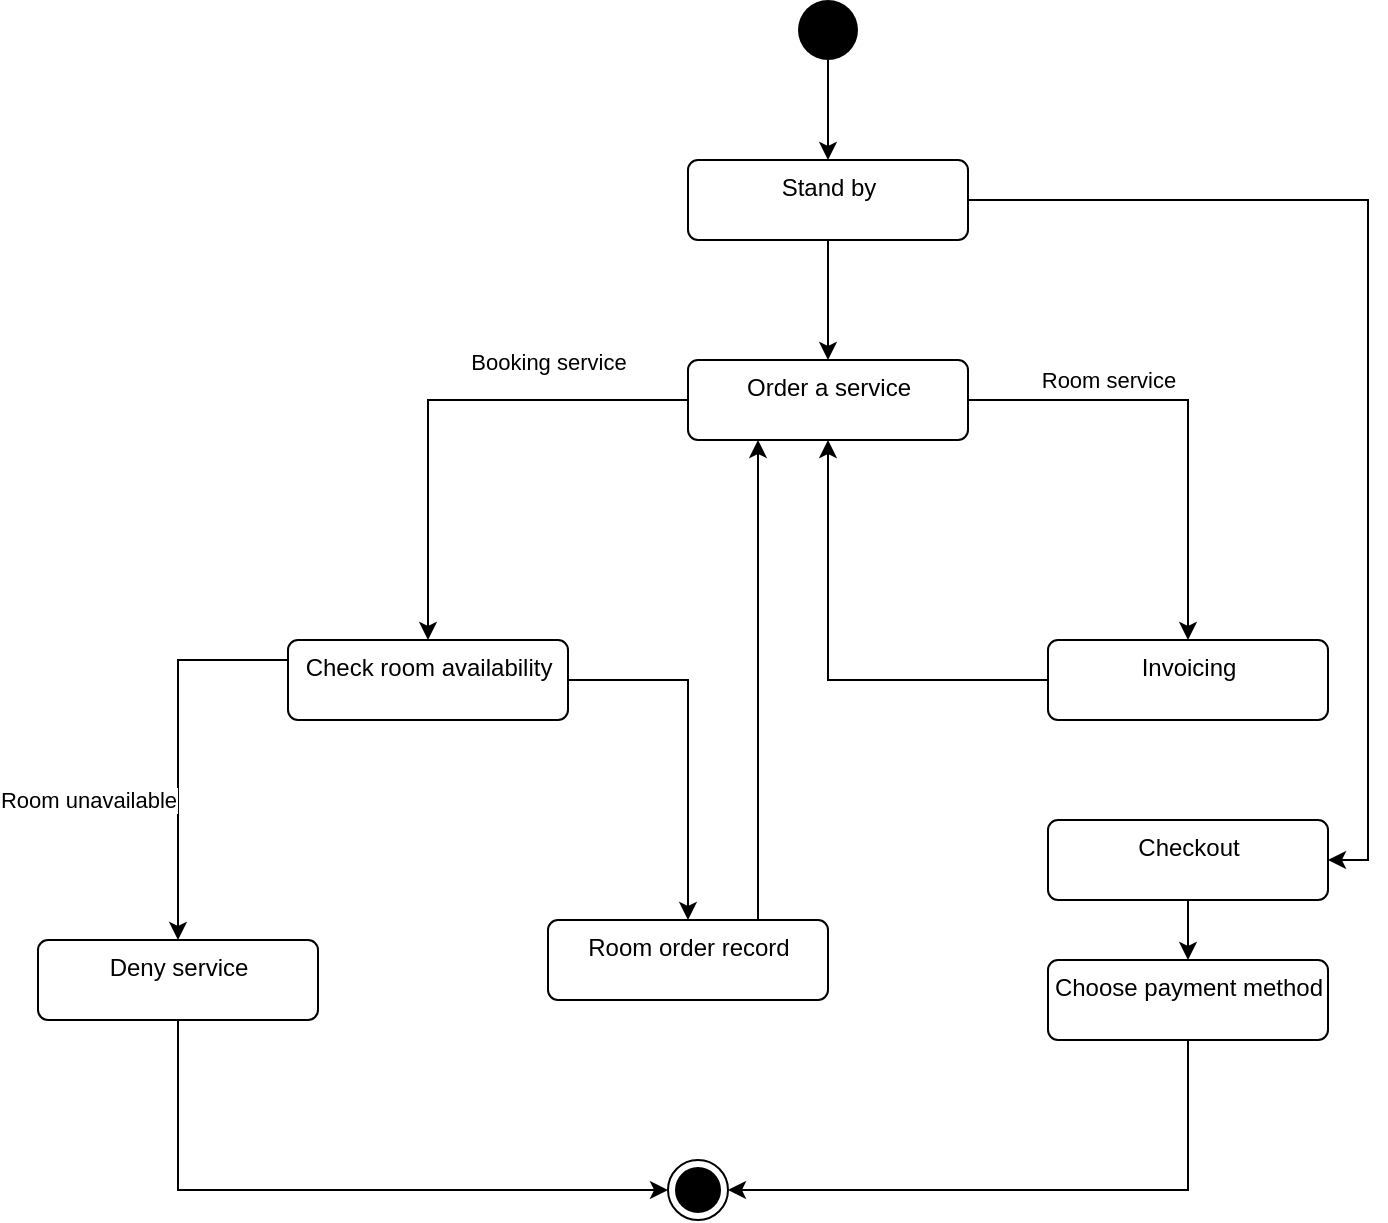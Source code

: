 <mxfile version="14.6.1" type="github">
  <diagram id="cqayvLQNG3Y3-4uuws4L" name="Page-1">
    <mxGraphModel dx="1108" dy="402" grid="1" gridSize="10" guides="1" tooltips="1" connect="1" arrows="1" fold="1" page="1" pageScale="1" pageWidth="850" pageHeight="1100" math="0" shadow="0">
      <root>
        <mxCell id="0" />
        <mxCell id="1" parent="0" />
        <mxCell id="J7DKst7FOaqrxu8PXGQH-5" value="" style="edgeStyle=orthogonalEdgeStyle;rounded=0;orthogonalLoop=1;jettySize=auto;html=1;" edge="1" parent="1" source="Vv3ci1FITu15jb4FHCei-15" target="J7DKst7FOaqrxu8PXGQH-3">
          <mxGeometry relative="1" as="geometry" />
        </mxCell>
        <mxCell id="Vv3ci1FITu15jb4FHCei-15" value="" style="ellipse;fillColor=#000000;strokeColor=none;" parent="1" vertex="1">
          <mxGeometry x="455" y="20" width="30" height="30" as="geometry" />
        </mxCell>
        <mxCell id="Vv3ci1FITu15jb4FHCei-25" style="edgeStyle=orthogonalEdgeStyle;rounded=0;orthogonalLoop=1;jettySize=auto;html=1;" parent="1" source="Vv3ci1FITu15jb4FHCei-16" target="Vv3ci1FITu15jb4FHCei-17" edge="1">
          <mxGeometry relative="1" as="geometry" />
        </mxCell>
        <mxCell id="Vv3ci1FITu15jb4FHCei-36" value="Booking service" style="edgeLabel;html=1;align=center;verticalAlign=middle;resizable=0;points=[];" parent="Vv3ci1FITu15jb4FHCei-25" vertex="1" connectable="0">
          <mxGeometry x="0.292" y="-1" relative="1" as="geometry">
            <mxPoint x="61" y="-51" as="offset" />
          </mxGeometry>
        </mxCell>
        <mxCell id="Vv3ci1FITu15jb4FHCei-26" style="edgeStyle=orthogonalEdgeStyle;rounded=0;orthogonalLoop=1;jettySize=auto;html=1;" parent="1" source="Vv3ci1FITu15jb4FHCei-16" target="Vv3ci1FITu15jb4FHCei-18" edge="1">
          <mxGeometry relative="1" as="geometry" />
        </mxCell>
        <mxCell id="Vv3ci1FITu15jb4FHCei-37" value="Room service" style="edgeLabel;html=1;align=center;verticalAlign=middle;resizable=0;points=[];" parent="Vv3ci1FITu15jb4FHCei-26" vertex="1" connectable="0">
          <mxGeometry x="-0.274" y="2" relative="1" as="geometry">
            <mxPoint x="-14" y="-8" as="offset" />
          </mxGeometry>
        </mxCell>
        <mxCell id="Vv3ci1FITu15jb4FHCei-16" value="Order a service" style="html=1;align=center;verticalAlign=top;rounded=1;absoluteArcSize=1;arcSize=10;dashed=0;" parent="1" vertex="1">
          <mxGeometry x="400" y="200" width="140" height="40" as="geometry" />
        </mxCell>
        <mxCell id="Vv3ci1FITu15jb4FHCei-39" style="edgeStyle=orthogonalEdgeStyle;rounded=0;orthogonalLoop=1;jettySize=auto;html=1;exitX=0;exitY=0.25;exitDx=0;exitDy=0;entryX=0.5;entryY=0;entryDx=0;entryDy=0;" parent="1" source="Vv3ci1FITu15jb4FHCei-17" target="Vv3ci1FITu15jb4FHCei-19" edge="1">
          <mxGeometry relative="1" as="geometry" />
        </mxCell>
        <mxCell id="Vv3ci1FITu15jb4FHCei-41" value="Room unavailable" style="edgeLabel;html=1;align=center;verticalAlign=middle;resizable=0;points=[];" parent="Vv3ci1FITu15jb4FHCei-39" vertex="1" connectable="0">
          <mxGeometry x="0.159" y="-2" relative="1" as="geometry">
            <mxPoint x="-43" y="12" as="offset" />
          </mxGeometry>
        </mxCell>
        <mxCell id="Vv3ci1FITu15jb4FHCei-40" style="edgeStyle=orthogonalEdgeStyle;rounded=0;orthogonalLoop=1;jettySize=auto;html=1;exitX=1;exitY=0.5;exitDx=0;exitDy=0;entryX=0.5;entryY=0;entryDx=0;entryDy=0;" parent="1" source="Vv3ci1FITu15jb4FHCei-17" target="Vv3ci1FITu15jb4FHCei-21" edge="1">
          <mxGeometry relative="1" as="geometry" />
        </mxCell>
        <mxCell id="Vv3ci1FITu15jb4FHCei-17" value="Check room availability" style="html=1;align=center;verticalAlign=top;rounded=1;absoluteArcSize=1;arcSize=10;dashed=0;" parent="1" vertex="1">
          <mxGeometry x="200" y="340" width="140" height="40" as="geometry" />
        </mxCell>
        <mxCell id="Vv3ci1FITu15jb4FHCei-38" style="edgeStyle=orthogonalEdgeStyle;rounded=0;orthogonalLoop=1;jettySize=auto;html=1;exitX=0;exitY=0.5;exitDx=0;exitDy=0;entryX=0.5;entryY=1;entryDx=0;entryDy=0;" parent="1" source="Vv3ci1FITu15jb4FHCei-18" target="Vv3ci1FITu15jb4FHCei-16" edge="1">
          <mxGeometry relative="1" as="geometry" />
        </mxCell>
        <mxCell id="Vv3ci1FITu15jb4FHCei-18" value="Invoicing" style="html=1;align=center;verticalAlign=top;rounded=1;absoluteArcSize=1;arcSize=10;dashed=0;" parent="1" vertex="1">
          <mxGeometry x="580" y="340" width="140" height="40" as="geometry" />
        </mxCell>
        <mxCell id="Vv3ci1FITu15jb4FHCei-33" style="edgeStyle=orthogonalEdgeStyle;rounded=0;orthogonalLoop=1;jettySize=auto;html=1;exitX=0.5;exitY=1;exitDx=0;exitDy=0;entryX=0;entryY=0.5;entryDx=0;entryDy=0;" parent="1" source="Vv3ci1FITu15jb4FHCei-19" target="Vv3ci1FITu15jb4FHCei-20" edge="1">
          <mxGeometry relative="1" as="geometry" />
        </mxCell>
        <mxCell id="Vv3ci1FITu15jb4FHCei-19" value="Deny service" style="html=1;align=center;verticalAlign=top;rounded=1;absoluteArcSize=1;arcSize=10;dashed=0;" parent="1" vertex="1">
          <mxGeometry x="75" y="490" width="140" height="40" as="geometry" />
        </mxCell>
        <mxCell id="Vv3ci1FITu15jb4FHCei-20" value="" style="ellipse;html=1;shape=endState;fillColor=#000000;strokeColor=#000000;" parent="1" vertex="1">
          <mxGeometry x="390" y="600" width="30" height="30" as="geometry" />
        </mxCell>
        <mxCell id="Vv3ci1FITu15jb4FHCei-44" style="edgeStyle=orthogonalEdgeStyle;rounded=0;orthogonalLoop=1;jettySize=auto;html=1;exitX=0.75;exitY=0;exitDx=0;exitDy=0;entryX=0.25;entryY=1;entryDx=0;entryDy=0;" parent="1" source="Vv3ci1FITu15jb4FHCei-21" target="Vv3ci1FITu15jb4FHCei-16" edge="1">
          <mxGeometry relative="1" as="geometry" />
        </mxCell>
        <mxCell id="Vv3ci1FITu15jb4FHCei-21" value="Room order record" style="html=1;align=center;verticalAlign=top;rounded=1;absoluteArcSize=1;arcSize=10;dashed=0;" parent="1" vertex="1">
          <mxGeometry x="330" y="480" width="140" height="40" as="geometry" />
        </mxCell>
        <mxCell id="Vv3ci1FITu15jb4FHCei-31" style="edgeStyle=orthogonalEdgeStyle;rounded=0;orthogonalLoop=1;jettySize=auto;html=1;exitX=0.5;exitY=1;exitDx=0;exitDy=0;" parent="1" source="Vv3ci1FITu15jb4FHCei-27" target="Vv3ci1FITu15jb4FHCei-28" edge="1">
          <mxGeometry relative="1" as="geometry" />
        </mxCell>
        <mxCell id="Vv3ci1FITu15jb4FHCei-27" value="Checkout" style="html=1;align=center;verticalAlign=top;rounded=1;absoluteArcSize=1;arcSize=10;dashed=0;" parent="1" vertex="1">
          <mxGeometry x="580" y="430" width="140" height="40" as="geometry" />
        </mxCell>
        <mxCell id="Vv3ci1FITu15jb4FHCei-32" style="edgeStyle=orthogonalEdgeStyle;rounded=0;orthogonalLoop=1;jettySize=auto;html=1;exitX=0.5;exitY=1;exitDx=0;exitDy=0;entryX=1;entryY=0.5;entryDx=0;entryDy=0;" parent="1" source="Vv3ci1FITu15jb4FHCei-28" target="Vv3ci1FITu15jb4FHCei-20" edge="1">
          <mxGeometry relative="1" as="geometry" />
        </mxCell>
        <mxCell id="Vv3ci1FITu15jb4FHCei-28" value="Choose payment method" style="html=1;align=center;verticalAlign=top;rounded=1;absoluteArcSize=1;arcSize=10;dashed=0;" parent="1" vertex="1">
          <mxGeometry x="580" y="500" width="140" height="40" as="geometry" />
        </mxCell>
        <mxCell id="J7DKst7FOaqrxu8PXGQH-6" value="" style="edgeStyle=orthogonalEdgeStyle;rounded=0;orthogonalLoop=1;jettySize=auto;html=1;" edge="1" parent="1" source="J7DKst7FOaqrxu8PXGQH-3" target="Vv3ci1FITu15jb4FHCei-16">
          <mxGeometry relative="1" as="geometry" />
        </mxCell>
        <mxCell id="J7DKst7FOaqrxu8PXGQH-7" style="edgeStyle=orthogonalEdgeStyle;rounded=0;orthogonalLoop=1;jettySize=auto;html=1;exitX=1;exitY=0.5;exitDx=0;exitDy=0;entryX=1;entryY=0.5;entryDx=0;entryDy=0;" edge="1" parent="1" source="J7DKst7FOaqrxu8PXGQH-3" target="Vv3ci1FITu15jb4FHCei-27">
          <mxGeometry relative="1" as="geometry" />
        </mxCell>
        <mxCell id="J7DKst7FOaqrxu8PXGQH-3" value="Stand by" style="html=1;align=center;verticalAlign=top;rounded=1;absoluteArcSize=1;arcSize=10;dashed=0;" vertex="1" parent="1">
          <mxGeometry x="400" y="100" width="140" height="40" as="geometry" />
        </mxCell>
      </root>
    </mxGraphModel>
  </diagram>
</mxfile>
